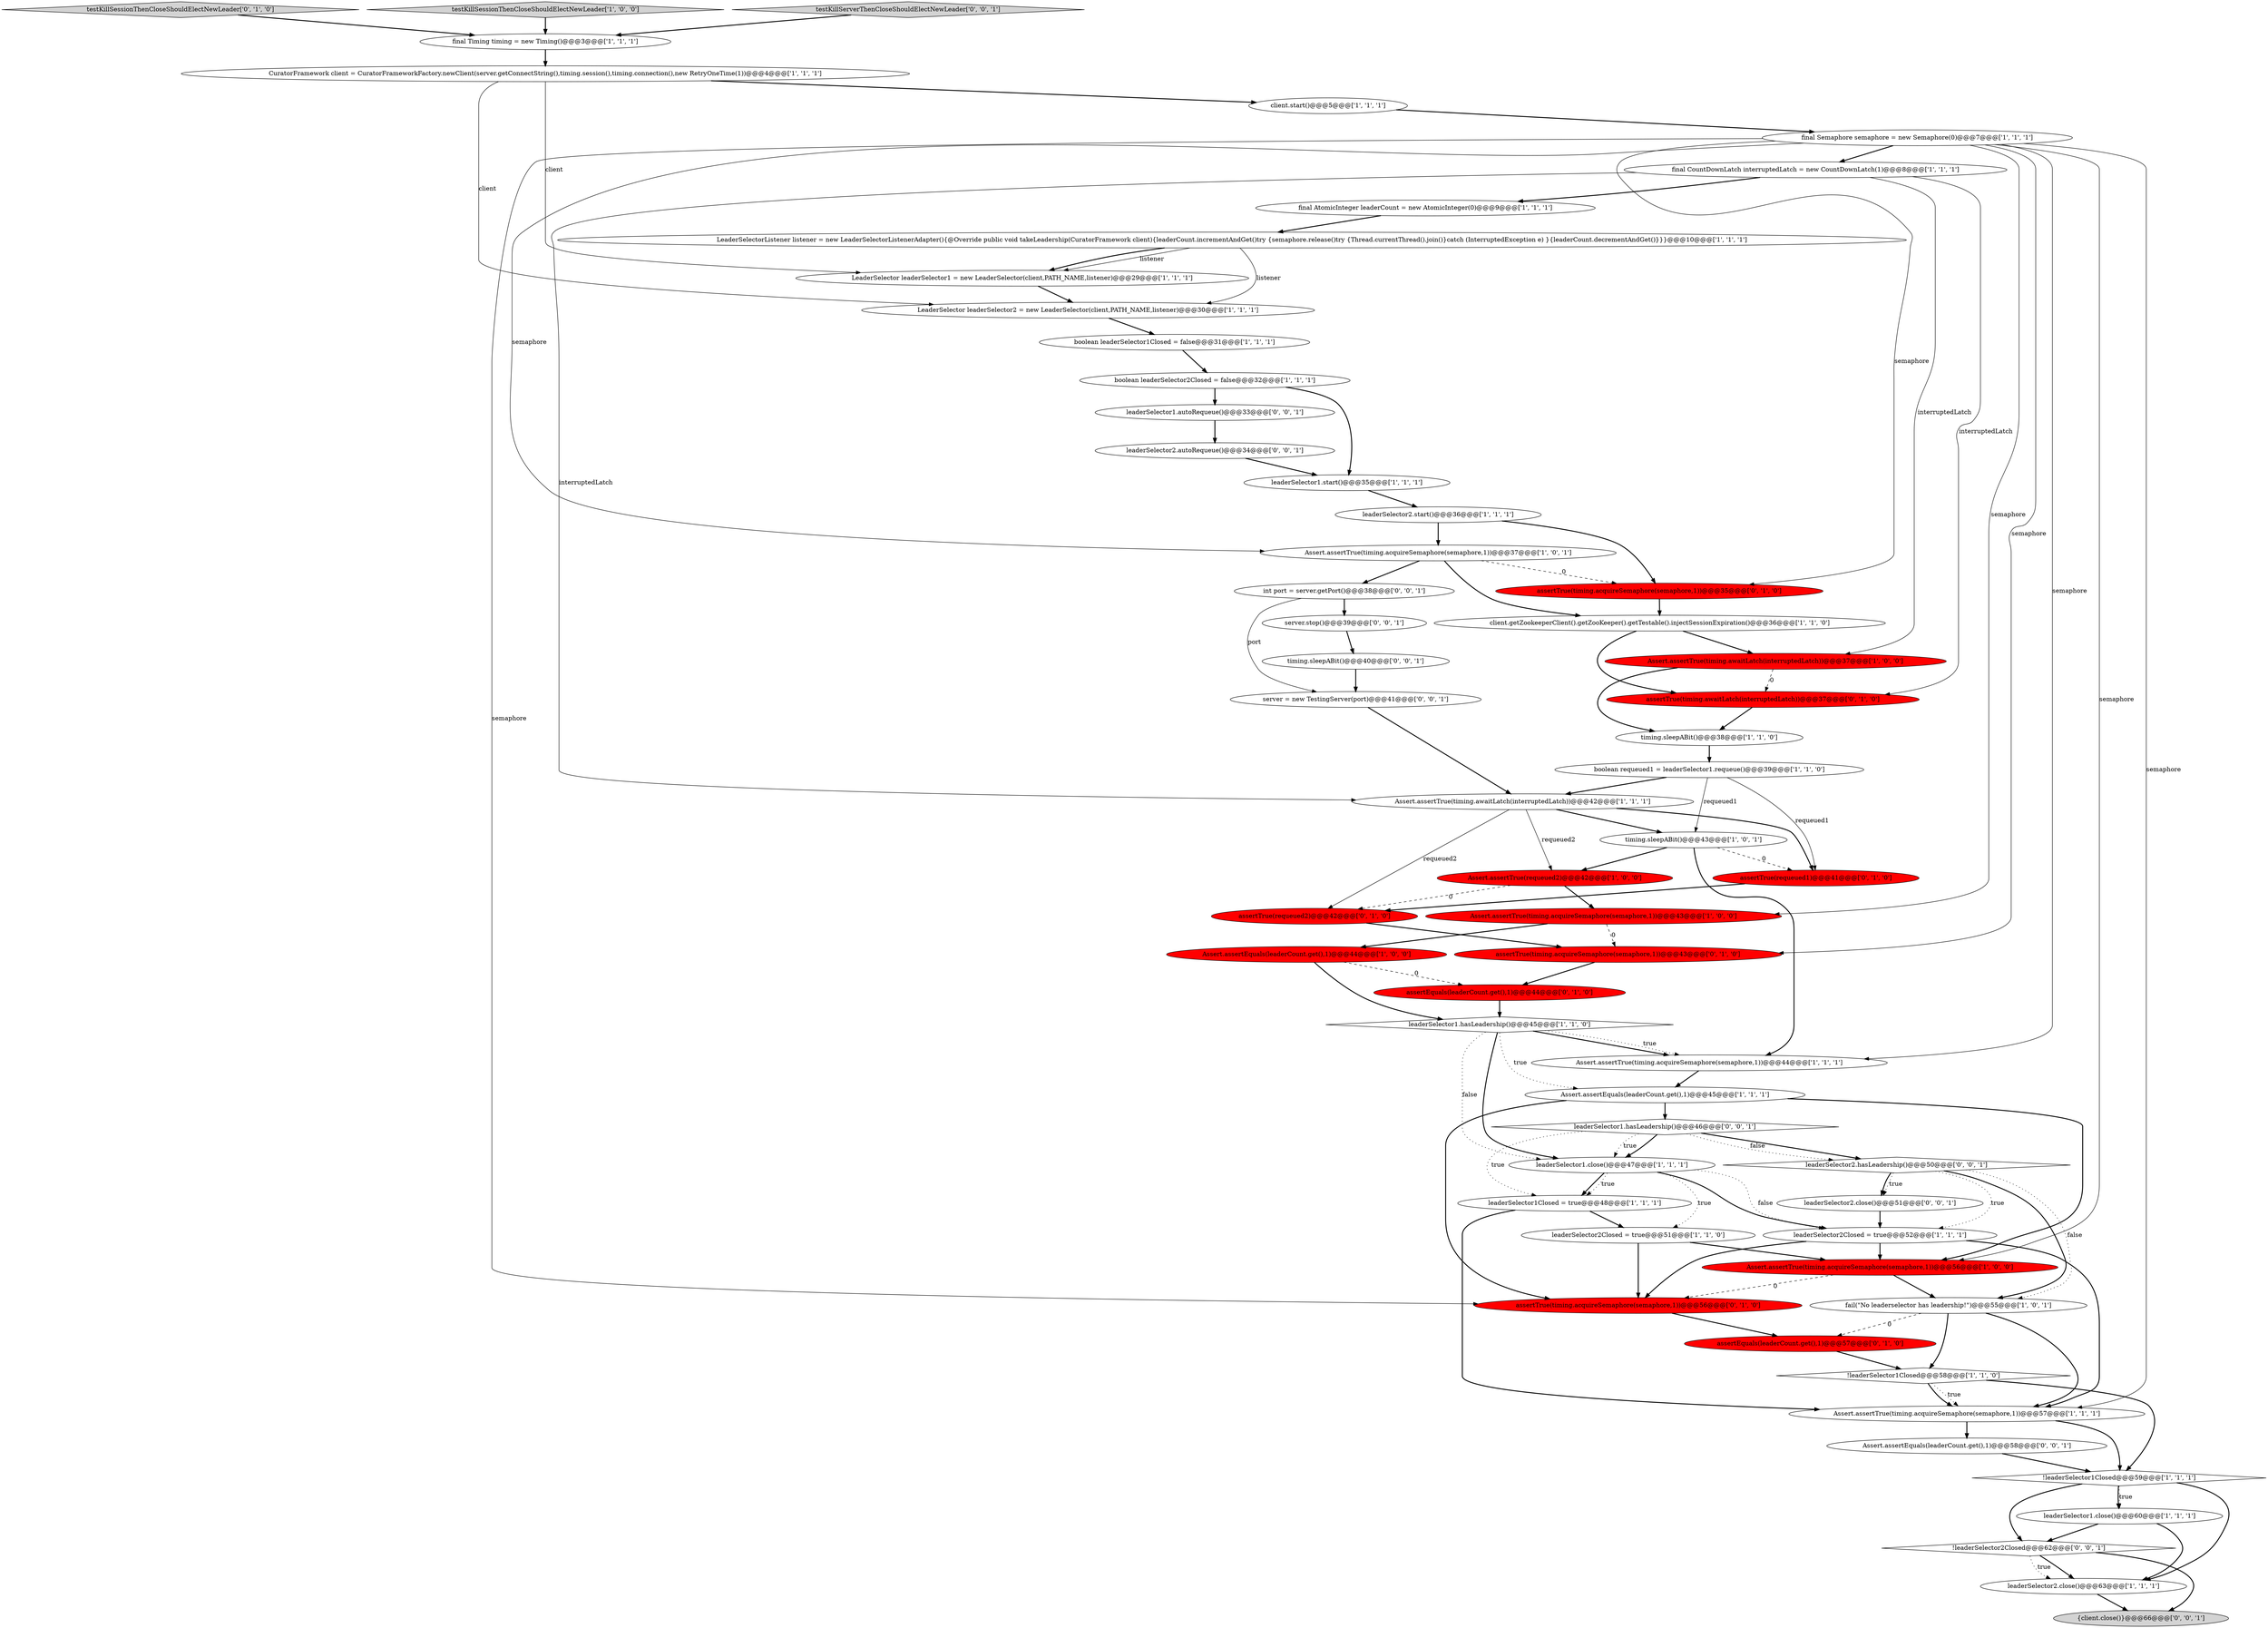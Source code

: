 digraph {
51 [style = filled, label = "server.stop()@@@39@@@['0', '0', '1']", fillcolor = white, shape = ellipse image = "AAA0AAABBB3BBB"];
2 [style = filled, label = "boolean leaderSelector1Closed = false@@@31@@@['1', '1', '1']", fillcolor = white, shape = ellipse image = "AAA0AAABBB1BBB"];
31 [style = filled, label = "client.start()@@@5@@@['1', '1', '1']", fillcolor = white, shape = ellipse image = "AAA0AAABBB1BBB"];
16 [style = filled, label = "Assert.assertTrue(timing.acquireSemaphore(semaphore,1))@@@57@@@['1', '1', '1']", fillcolor = white, shape = ellipse image = "AAA0AAABBB1BBB"];
42 [style = filled, label = "testKillSessionThenCloseShouldElectNewLeader['0', '1', '0']", fillcolor = lightgray, shape = diamond image = "AAA0AAABBB2BBB"];
57 [style = filled, label = "Assert.assertEquals(leaderCount.get(),1)@@@58@@@['0', '0', '1']", fillcolor = white, shape = ellipse image = "AAA0AAABBB3BBB"];
32 [style = filled, label = "Assert.assertTrue(timing.acquireSemaphore(semaphore,1))@@@56@@@['1', '0', '0']", fillcolor = red, shape = ellipse image = "AAA1AAABBB1BBB"];
12 [style = filled, label = "client.getZookeeperClient().getZooKeeper().getTestable().injectSessionExpiration()@@@36@@@['1', '1', '0']", fillcolor = white, shape = ellipse image = "AAA0AAABBB1BBB"];
17 [style = filled, label = "Assert.assertTrue(requeued2)@@@42@@@['1', '0', '0']", fillcolor = red, shape = ellipse image = "AAA1AAABBB1BBB"];
26 [style = filled, label = "LeaderSelector leaderSelector1 = new LeaderSelector(client,PATH_NAME,listener)@@@29@@@['1', '1', '1']", fillcolor = white, shape = ellipse image = "AAA0AAABBB1BBB"];
29 [style = filled, label = "timing.sleepABit()@@@38@@@['1', '1', '0']", fillcolor = white, shape = ellipse image = "AAA0AAABBB1BBB"];
40 [style = filled, label = "assertTrue(timing.acquireSemaphore(semaphore,1))@@@35@@@['0', '1', '0']", fillcolor = red, shape = ellipse image = "AAA1AAABBB2BBB"];
58 [style = filled, label = "leaderSelector1.hasLeadership()@@@46@@@['0', '0', '1']", fillcolor = white, shape = diamond image = "AAA0AAABBB3BBB"];
43 [style = filled, label = "assertEquals(leaderCount.get(),1)@@@44@@@['0', '1', '0']", fillcolor = red, shape = ellipse image = "AAA1AAABBB2BBB"];
6 [style = filled, label = "leaderSelector1.close()@@@47@@@['1', '1', '1']", fillcolor = white, shape = ellipse image = "AAA0AAABBB1BBB"];
34 [style = filled, label = "Assert.assertTrue(timing.awaitLatch(interruptedLatch))@@@42@@@['1', '1', '1']", fillcolor = white, shape = ellipse image = "AAA0AAABBB1BBB"];
55 [style = filled, label = "server = new TestingServer(port)@@@41@@@['0', '0', '1']", fillcolor = white, shape = ellipse image = "AAA0AAABBB3BBB"];
0 [style = filled, label = "final AtomicInteger leaderCount = new AtomicInteger(0)@@@9@@@['1', '1', '1']", fillcolor = white, shape = ellipse image = "AAA0AAABBB1BBB"];
45 [style = filled, label = "assertTrue(requeued2)@@@42@@@['0', '1', '0']", fillcolor = red, shape = ellipse image = "AAA1AAABBB2BBB"];
20 [style = filled, label = "leaderSelector2.start()@@@36@@@['1', '1', '1']", fillcolor = white, shape = ellipse image = "AAA0AAABBB1BBB"];
19 [style = filled, label = "testKillSessionThenCloseShouldElectNewLeader['1', '0', '0']", fillcolor = lightgray, shape = diamond image = "AAA0AAABBB1BBB"];
33 [style = filled, label = "fail(\"No leaderselector has leadership!\")@@@55@@@['1', '0', '1']", fillcolor = white, shape = ellipse image = "AAA0AAABBB1BBB"];
27 [style = filled, label = "leaderSelector2Closed = true@@@52@@@['1', '1', '1']", fillcolor = white, shape = ellipse image = "AAA0AAABBB1BBB"];
50 [style = filled, label = "leaderSelector2.autoRequeue()@@@34@@@['0', '0', '1']", fillcolor = white, shape = ellipse image = "AAA0AAABBB3BBB"];
10 [style = filled, label = "final CountDownLatch interruptedLatch = new CountDownLatch(1)@@@8@@@['1', '1', '1']", fillcolor = white, shape = ellipse image = "AAA0AAABBB1BBB"];
3 [style = filled, label = "boolean requeued1 = leaderSelector1.requeue()@@@39@@@['1', '1', '0']", fillcolor = white, shape = ellipse image = "AAA0AAABBB1BBB"];
13 [style = filled, label = "Assert.assertTrue(timing.awaitLatch(interruptedLatch))@@@37@@@['1', '0', '0']", fillcolor = red, shape = ellipse image = "AAA1AAABBB1BBB"];
35 [style = filled, label = "boolean leaderSelector2Closed = false@@@32@@@['1', '1', '1']", fillcolor = white, shape = ellipse image = "AAA0AAABBB1BBB"];
59 [style = filled, label = "timing.sleepABit()@@@40@@@['0', '0', '1']", fillcolor = white, shape = ellipse image = "AAA0AAABBB3BBB"];
46 [style = filled, label = "assertTrue(timing.acquireSemaphore(semaphore,1))@@@56@@@['0', '1', '0']", fillcolor = red, shape = ellipse image = "AAA1AAABBB2BBB"];
5 [style = filled, label = "leaderSelector1Closed = true@@@48@@@['1', '1', '1']", fillcolor = white, shape = ellipse image = "AAA0AAABBB1BBB"];
30 [style = filled, label = "leaderSelector1.close()@@@60@@@['1', '1', '1']", fillcolor = white, shape = ellipse image = "AAA0AAABBB1BBB"];
47 [style = filled, label = "leaderSelector2.hasLeadership()@@@50@@@['0', '0', '1']", fillcolor = white, shape = diamond image = "AAA0AAABBB3BBB"];
23 [style = filled, label = "CuratorFramework client = CuratorFrameworkFactory.newClient(server.getConnectString(),timing.session(),timing.connection(),new RetryOneTime(1))@@@4@@@['1', '1', '1']", fillcolor = white, shape = ellipse image = "AAA0AAABBB1BBB"];
14 [style = filled, label = "timing.sleepABit()@@@43@@@['1', '0', '1']", fillcolor = white, shape = ellipse image = "AAA0AAABBB1BBB"];
4 [style = filled, label = "Assert.assertEquals(leaderCount.get(),1)@@@45@@@['1', '1', '1']", fillcolor = white, shape = ellipse image = "AAA0AAABBB1BBB"];
38 [style = filled, label = "assertTrue(timing.awaitLatch(interruptedLatch))@@@37@@@['0', '1', '0']", fillcolor = red, shape = ellipse image = "AAA1AAABBB2BBB"];
22 [style = filled, label = "leaderSelector1.hasLeadership()@@@45@@@['1', '1', '0']", fillcolor = white, shape = diamond image = "AAA0AAABBB1BBB"];
36 [style = filled, label = "!leaderSelector1Closed@@@58@@@['1', '1', '0']", fillcolor = white, shape = diamond image = "AAA0AAABBB1BBB"];
11 [style = filled, label = "Assert.assertEquals(leaderCount.get(),1)@@@44@@@['1', '0', '0']", fillcolor = red, shape = ellipse image = "AAA1AAABBB1BBB"];
37 [style = filled, label = "!leaderSelector1Closed@@@59@@@['1', '1', '1']", fillcolor = white, shape = diamond image = "AAA0AAABBB1BBB"];
44 [style = filled, label = "assertTrue(timing.acquireSemaphore(semaphore,1))@@@43@@@['0', '1', '0']", fillcolor = red, shape = ellipse image = "AAA1AAABBB2BBB"];
18 [style = filled, label = "Assert.assertTrue(timing.acquireSemaphore(semaphore,1))@@@44@@@['1', '1', '1']", fillcolor = white, shape = ellipse image = "AAA0AAABBB1BBB"];
48 [style = filled, label = "{client.close()}@@@66@@@['0', '0', '1']", fillcolor = lightgray, shape = ellipse image = "AAA0AAABBB3BBB"];
52 [style = filled, label = "leaderSelector1.autoRequeue()@@@33@@@['0', '0', '1']", fillcolor = white, shape = ellipse image = "AAA0AAABBB3BBB"];
9 [style = filled, label = "final Semaphore semaphore = new Semaphore(0)@@@7@@@['1', '1', '1']", fillcolor = white, shape = ellipse image = "AAA0AAABBB1BBB"];
24 [style = filled, label = "LeaderSelector leaderSelector2 = new LeaderSelector(client,PATH_NAME,listener)@@@30@@@['1', '1', '1']", fillcolor = white, shape = ellipse image = "AAA0AAABBB1BBB"];
28 [style = filled, label = "Assert.assertTrue(timing.acquireSemaphore(semaphore,1))@@@43@@@['1', '0', '0']", fillcolor = red, shape = ellipse image = "AAA1AAABBB1BBB"];
8 [style = filled, label = "LeaderSelectorListener listener = new LeaderSelectorListenerAdapter(){@Override public void takeLeadership(CuratorFramework client){leaderCount.incrementAndGet()try {semaphore.release()try {Thread.currentThread().join()}catch (InterruptedException e) }{leaderCount.decrementAndGet()}}}@@@10@@@['1', '1', '1']", fillcolor = white, shape = ellipse image = "AAA0AAABBB1BBB"];
1 [style = filled, label = "Assert.assertTrue(timing.acquireSemaphore(semaphore,1))@@@37@@@['1', '0', '1']", fillcolor = white, shape = ellipse image = "AAA0AAABBB1BBB"];
15 [style = filled, label = "leaderSelector2Closed = true@@@51@@@['1', '1', '0']", fillcolor = white, shape = ellipse image = "AAA0AAABBB1BBB"];
21 [style = filled, label = "leaderSelector2.close()@@@63@@@['1', '1', '1']", fillcolor = white, shape = ellipse image = "AAA0AAABBB1BBB"];
25 [style = filled, label = "leaderSelector1.start()@@@35@@@['1', '1', '1']", fillcolor = white, shape = ellipse image = "AAA0AAABBB1BBB"];
39 [style = filled, label = "assertEquals(leaderCount.get(),1)@@@57@@@['0', '1', '0']", fillcolor = red, shape = ellipse image = "AAA1AAABBB2BBB"];
49 [style = filled, label = "leaderSelector2.close()@@@51@@@['0', '0', '1']", fillcolor = white, shape = ellipse image = "AAA0AAABBB3BBB"];
53 [style = filled, label = "int port = server.getPort()@@@38@@@['0', '0', '1']", fillcolor = white, shape = ellipse image = "AAA0AAABBB3BBB"];
7 [style = filled, label = "final Timing timing = new Timing()@@@3@@@['1', '1', '1']", fillcolor = white, shape = ellipse image = "AAA0AAABBB1BBB"];
54 [style = filled, label = "!leaderSelector2Closed@@@62@@@['0', '0', '1']", fillcolor = white, shape = diamond image = "AAA0AAABBB3BBB"];
56 [style = filled, label = "testKillServerThenCloseShouldElectNewLeader['0', '0', '1']", fillcolor = lightgray, shape = diamond image = "AAA0AAABBB3BBB"];
41 [style = filled, label = "assertTrue(requeued1)@@@41@@@['0', '1', '0']", fillcolor = red, shape = ellipse image = "AAA1AAABBB2BBB"];
2->35 [style = bold, label=""];
9->18 [style = solid, label="semaphore"];
16->37 [style = bold, label=""];
27->32 [style = bold, label=""];
36->16 [style = dotted, label="true"];
9->28 [style = solid, label="semaphore"];
31->9 [style = bold, label=""];
3->14 [style = solid, label="requeued1"];
21->48 [style = bold, label=""];
5->15 [style = bold, label=""];
14->17 [style = bold, label=""];
9->10 [style = bold, label=""];
10->34 [style = solid, label="interruptedLatch"];
47->33 [style = bold, label=""];
9->40 [style = solid, label="semaphore"];
3->34 [style = bold, label=""];
47->49 [style = bold, label=""];
1->40 [style = dashed, label="0"];
12->38 [style = bold, label=""];
0->8 [style = bold, label=""];
1->12 [style = bold, label=""];
9->46 [style = solid, label="semaphore"];
55->34 [style = bold, label=""];
41->45 [style = bold, label=""];
11->43 [style = dashed, label="0"];
56->7 [style = bold, label=""];
4->46 [style = bold, label=""];
6->15 [style = dotted, label="true"];
33->16 [style = bold, label=""];
34->45 [style = solid, label="requeued2"];
37->21 [style = bold, label=""];
46->39 [style = bold, label=""];
27->16 [style = bold, label=""];
26->24 [style = bold, label=""];
17->45 [style = dashed, label="0"];
35->52 [style = bold, label=""];
8->24 [style = solid, label="listener"];
47->49 [style = dotted, label="true"];
22->18 [style = bold, label=""];
27->46 [style = bold, label=""];
18->4 [style = bold, label=""];
53->55 [style = solid, label="port"];
7->23 [style = bold, label=""];
10->0 [style = bold, label=""];
33->36 [style = bold, label=""];
43->22 [style = bold, label=""];
23->24 [style = solid, label="client"];
36->16 [style = bold, label=""];
59->55 [style = bold, label=""];
14->18 [style = bold, label=""];
34->14 [style = bold, label=""];
36->37 [style = bold, label=""];
42->7 [style = bold, label=""];
22->4 [style = dotted, label="true"];
47->33 [style = dotted, label="false"];
10->13 [style = solid, label="interruptedLatch"];
34->17 [style = solid, label="requeued2"];
32->46 [style = dashed, label="0"];
22->6 [style = bold, label=""];
6->27 [style = dotted, label="false"];
23->31 [style = bold, label=""];
57->37 [style = bold, label=""];
22->18 [style = dotted, label="true"];
37->30 [style = bold, label=""];
33->39 [style = dashed, label="0"];
8->26 [style = solid, label="listener"];
13->38 [style = dashed, label="0"];
20->1 [style = bold, label=""];
23->26 [style = solid, label="client"];
45->44 [style = bold, label=""];
32->33 [style = bold, label=""];
58->5 [style = dotted, label="true"];
35->25 [style = bold, label=""];
5->16 [style = bold, label=""];
12->13 [style = bold, label=""];
6->27 [style = bold, label=""];
6->5 [style = bold, label=""];
25->20 [style = bold, label=""];
30->21 [style = bold, label=""];
9->1 [style = solid, label="semaphore"];
40->12 [style = bold, label=""];
4->58 [style = bold, label=""];
30->54 [style = bold, label=""];
11->22 [style = bold, label=""];
54->21 [style = bold, label=""];
52->50 [style = bold, label=""];
14->41 [style = dashed, label="0"];
10->38 [style = solid, label="interruptedLatch"];
24->2 [style = bold, label=""];
53->51 [style = bold, label=""];
3->41 [style = solid, label="requeued1"];
29->3 [style = bold, label=""];
28->11 [style = bold, label=""];
38->29 [style = bold, label=""];
54->48 [style = bold, label=""];
34->41 [style = bold, label=""];
47->27 [style = dotted, label="true"];
49->27 [style = bold, label=""];
44->43 [style = bold, label=""];
37->30 [style = dotted, label="true"];
50->25 [style = bold, label=""];
51->59 [style = bold, label=""];
37->54 [style = bold, label=""];
13->29 [style = bold, label=""];
17->28 [style = bold, label=""];
20->40 [style = bold, label=""];
58->47 [style = bold, label=""];
9->44 [style = solid, label="semaphore"];
28->44 [style = dashed, label="0"];
16->57 [style = bold, label=""];
22->6 [style = dotted, label="false"];
15->46 [style = bold, label=""];
54->21 [style = dotted, label="true"];
58->6 [style = bold, label=""];
9->16 [style = solid, label="semaphore"];
58->47 [style = dotted, label="false"];
15->32 [style = bold, label=""];
9->32 [style = solid, label="semaphore"];
39->36 [style = bold, label=""];
19->7 [style = bold, label=""];
1->53 [style = bold, label=""];
4->32 [style = bold, label=""];
58->6 [style = dotted, label="true"];
6->5 [style = dotted, label="true"];
8->26 [style = bold, label=""];
}
